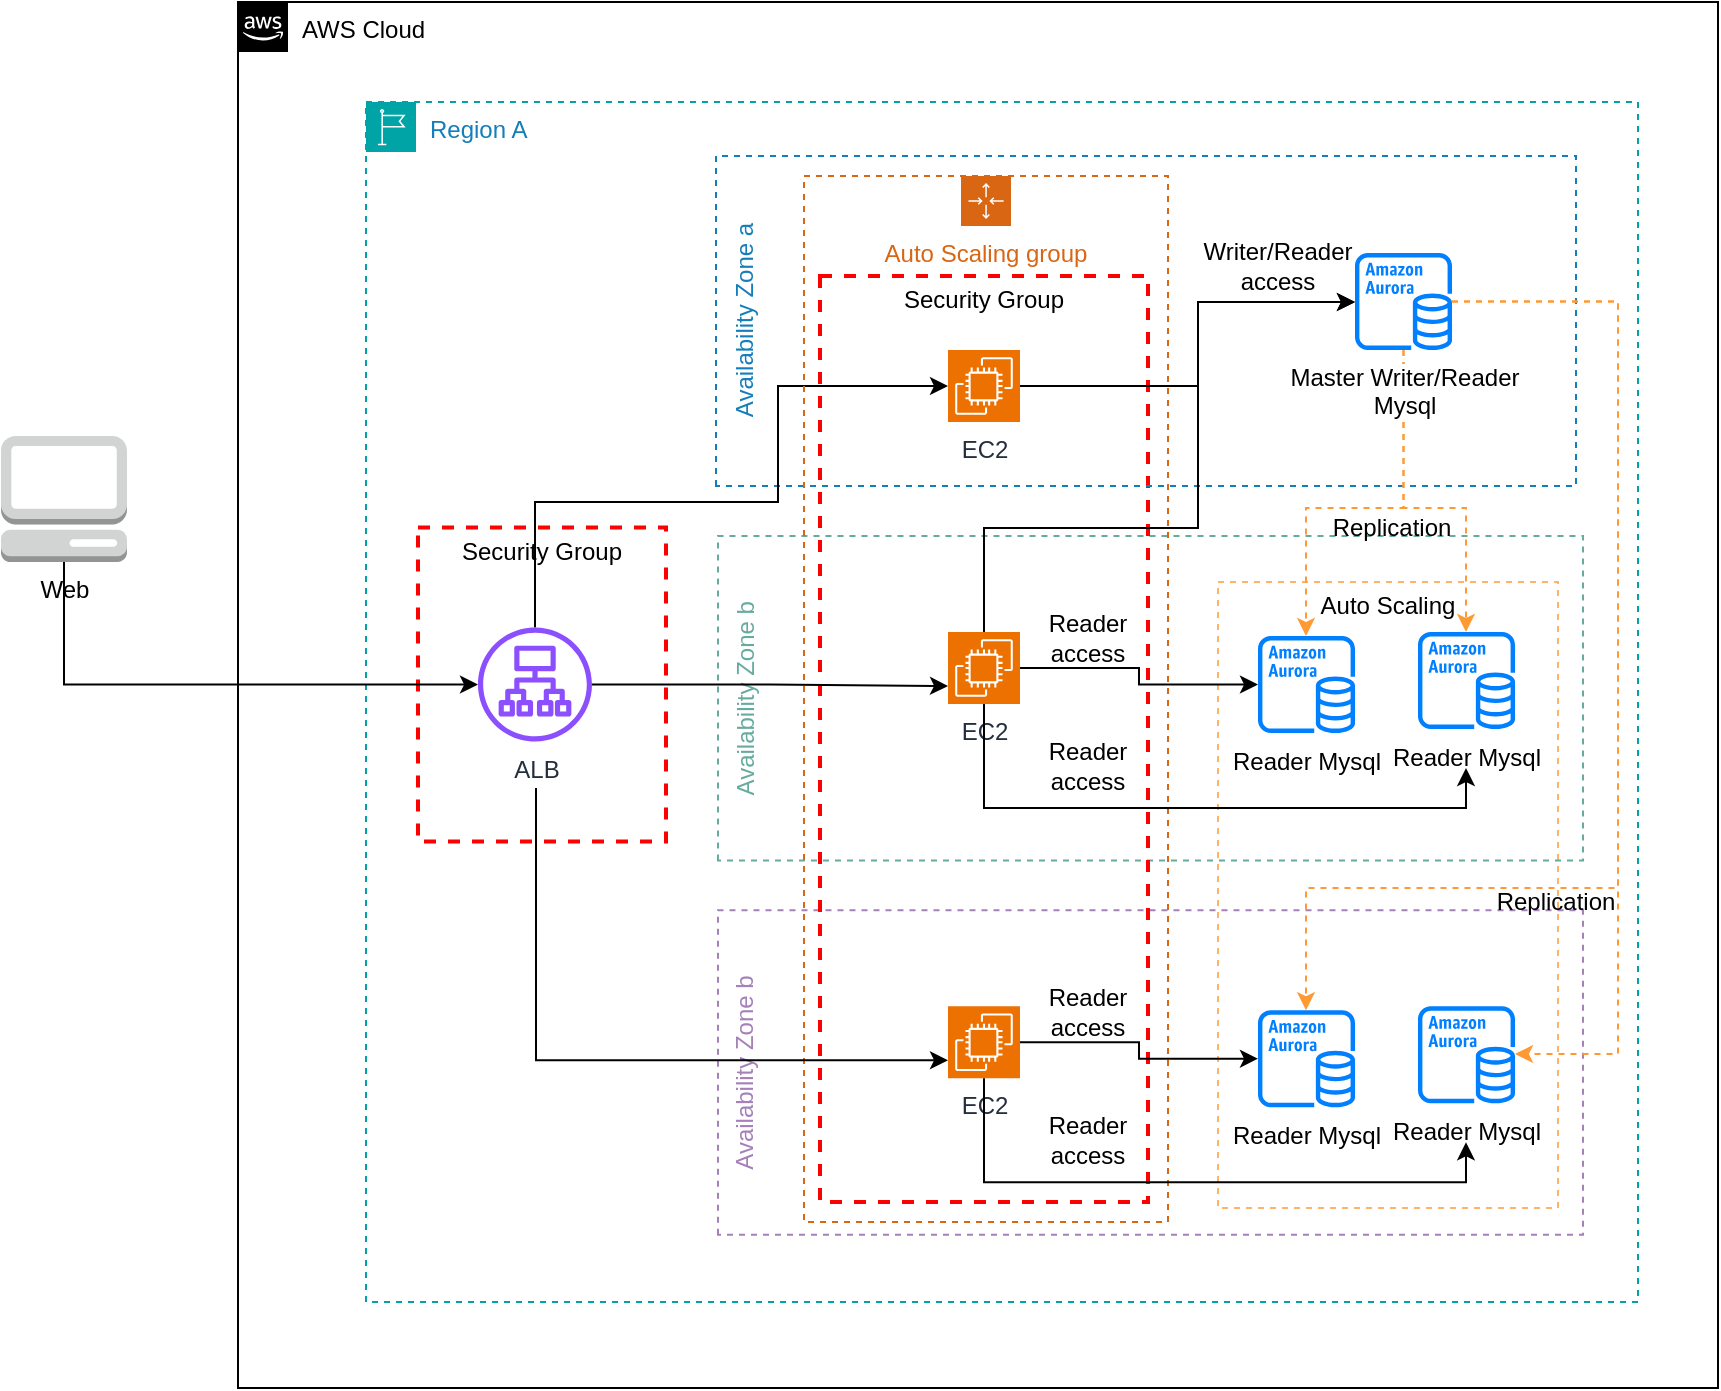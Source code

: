 <mxfile version="27.2.0">
  <diagram id="Ht1M8jgEwFfnCIfOTk4-" name="Page-1">
    <mxGraphModel dx="1234" dy="824" grid="1" gridSize="10" guides="1" tooltips="1" connect="1" arrows="1" fold="1" page="1" pageScale="1" pageWidth="1169" pageHeight="827" math="0" shadow="0">
      <root>
        <mxCell id="0" />
        <mxCell id="1" parent="0" />
        <mxCell id="-SwOJ4ZzwDQcredPTqo0-107" value="Auto Scaling" style="fontStyle=0;verticalAlign=top;align=center;spacingTop=-2;fillColor=none;rounded=0;whiteSpace=wrap;html=1;strokeColor=#FFB366;strokeWidth=1;dashed=1;container=1;collapsible=0;expand=0;recursiveResize=0;" vertex="1" parent="1">
          <mxGeometry x="650" y="357" width="170" height="313" as="geometry" />
        </mxCell>
        <mxCell id="-SwOJ4ZzwDQcredPTqo0-1" value="AWS Cloud" style="points=[[0,0],[0.25,0],[0.5,0],[0.75,0],[1,0],[1,0.25],[1,0.5],[1,0.75],[1,1],[0.75,1],[0.5,1],[0.25,1],[0,1],[0,0.75],[0,0.5],[0,0.25]];outlineConnect=0;html=1;whiteSpace=wrap;fontSize=12;fontStyle=0;container=1;pointerEvents=0;collapsible=0;recursiveResize=0;shape=mxgraph.aws4.group;grIcon=mxgraph.aws4.group_aws_cloud_alt;fillColor=none;verticalAlign=top;align=left;spacingLeft=30;dashed=0;" vertex="1" parent="1">
          <mxGeometry x="160" y="67" width="740" height="693" as="geometry" />
        </mxCell>
        <mxCell id="-SwOJ4ZzwDQcredPTqo0-58" value="Region A" style="points=[[0,0],[0.25,0],[0.5,0],[0.75,0],[1,0],[1,0.25],[1,0.5],[1,0.75],[1,1],[0.75,1],[0.5,1],[0.25,1],[0,1],[0,0.75],[0,0.5],[0,0.25]];outlineConnect=0;gradientColor=none;html=1;whiteSpace=wrap;fontSize=12;fontStyle=0;container=1;pointerEvents=0;collapsible=0;recursiveResize=0;shape=mxgraph.aws4.group;grIcon=mxgraph.aws4.group_region;strokeColor=#00A4A6;fillColor=none;verticalAlign=top;align=left;spacingLeft=30;fontColor=#147EBA;dashed=1;" vertex="1" parent="-SwOJ4ZzwDQcredPTqo0-1">
          <mxGeometry x="64" y="50" width="636" height="600" as="geometry" />
        </mxCell>
        <mxCell id="-SwOJ4ZzwDQcredPTqo0-83" value="&lt;font style=&quot;color: rgb(103, 171, 159);&quot;&gt;Availability Zone b&lt;/font&gt;" style="fillColor=none;dashed=1;verticalAlign=top;fontStyle=0;whiteSpace=wrap;html=1;strokeColor=#67AB9F;rotation=-90;" vertex="1" parent="-SwOJ4ZzwDQcredPTqo0-58">
          <mxGeometry x="311.12" y="81.88" width="162.25" height="432.5" as="geometry" />
        </mxCell>
        <mxCell id="-SwOJ4ZzwDQcredPTqo0-96" value="Security Group" style="fontStyle=0;verticalAlign=top;align=center;spacingTop=-2;fillColor=none;rounded=0;whiteSpace=wrap;html=1;strokeColor=#FF0000;strokeWidth=2;dashed=1;container=1;collapsible=0;expand=0;recursiveResize=0;" vertex="1" parent="-SwOJ4ZzwDQcredPTqo0-58">
          <mxGeometry x="26" y="212.75" width="124" height="157" as="geometry" />
        </mxCell>
        <mxCell id="-SwOJ4ZzwDQcredPTqo0-126" value="&lt;font style=&quot;color: rgb(166, 128, 184);&quot;&gt;Availability Zone b&lt;/font&gt;" style="fillColor=none;dashed=1;verticalAlign=top;fontStyle=0;whiteSpace=wrap;html=1;strokeColor=#A680B8;rotation=-90;" vertex="1" parent="-SwOJ4ZzwDQcredPTqo0-58">
          <mxGeometry x="311.115" y="269.005" width="162.25" height="432.5" as="geometry" />
        </mxCell>
        <mxCell id="-SwOJ4ZzwDQcredPTqo0-97" value="Security Group" style="fontStyle=0;verticalAlign=top;align=center;spacingTop=-2;fillColor=none;rounded=0;whiteSpace=wrap;html=1;strokeColor=#FF0000;strokeWidth=2;dashed=1;container=1;collapsible=0;expand=0;recursiveResize=0;" vertex="1" parent="-SwOJ4ZzwDQcredPTqo0-58">
          <mxGeometry x="227" y="87" width="164" height="463" as="geometry" />
        </mxCell>
        <mxCell id="-SwOJ4ZzwDQcredPTqo0-101" value="EC2" style="sketch=0;points=[[0,0,0],[0.25,0,0],[0.5,0,0],[0.75,0,0],[1,0,0],[0,1,0],[0.25,1,0],[0.5,1,0],[0.75,1,0],[1,1,0],[0,0.25,0],[0,0.5,0],[0,0.75,0],[1,0.25,0],[1,0.5,0],[1,0.75,0]];outlineConnect=0;fontColor=#232F3E;fillColor=#ED7100;strokeColor=#ffffff;dashed=0;verticalLabelPosition=bottom;verticalAlign=top;align=center;html=1;fontSize=12;fontStyle=0;aspect=fixed;shape=mxgraph.aws4.resourceIcon;resIcon=mxgraph.aws4.ec2;" vertex="1" parent="-SwOJ4ZzwDQcredPTqo0-97">
          <mxGeometry x="64" y="178" width="36" height="36" as="geometry" />
        </mxCell>
        <mxCell id="-SwOJ4ZzwDQcredPTqo0-114" value="Reader access" style="text;html=1;align=center;verticalAlign=middle;whiteSpace=wrap;rounded=0;" vertex="1" parent="-SwOJ4ZzwDQcredPTqo0-97">
          <mxGeometry x="104" y="166" width="60" height="30" as="geometry" />
        </mxCell>
        <mxCell id="-SwOJ4ZzwDQcredPTqo0-116" value="Reader access" style="text;html=1;align=center;verticalAlign=middle;whiteSpace=wrap;rounded=0;" vertex="1" parent="-SwOJ4ZzwDQcredPTqo0-97">
          <mxGeometry x="104" y="230" width="60" height="30" as="geometry" />
        </mxCell>
        <mxCell id="-SwOJ4ZzwDQcredPTqo0-82" value="Availability Zone a" style="fillColor=none;strokeColor=#147EBA;dashed=1;verticalAlign=top;fontStyle=0;fontColor=#147EBA;whiteSpace=wrap;html=1;rotation=-90;" vertex="1" parent="-SwOJ4ZzwDQcredPTqo0-58">
          <mxGeometry x="307.5" y="-105.5" width="165" height="430" as="geometry" />
        </mxCell>
        <mxCell id="-SwOJ4ZzwDQcredPTqo0-117" style="edgeStyle=orthogonalEdgeStyle;rounded=0;orthogonalLoop=1;jettySize=auto;html=1;" edge="1" parent="-SwOJ4ZzwDQcredPTqo0-58" source="-SwOJ4ZzwDQcredPTqo0-95" target="-SwOJ4ZzwDQcredPTqo0-100">
          <mxGeometry relative="1" as="geometry">
            <Array as="points">
              <mxPoint x="206" y="200" />
              <mxPoint x="206" y="142" />
            </Array>
          </mxGeometry>
        </mxCell>
        <mxCell id="-SwOJ4ZzwDQcredPTqo0-95" value="ALB" style="sketch=0;outlineConnect=0;fontColor=#232F3E;gradientColor=none;fillColor=#8C4FFF;strokeColor=none;dashed=0;verticalLabelPosition=bottom;verticalAlign=top;align=center;html=1;fontSize=12;fontStyle=0;aspect=fixed;pointerEvents=1;shape=mxgraph.aws4.application_load_balancer;" vertex="1" parent="-SwOJ4ZzwDQcredPTqo0-58">
          <mxGeometry x="56" y="262.75" width="57" height="57" as="geometry" />
        </mxCell>
        <mxCell id="-SwOJ4ZzwDQcredPTqo0-99" value="Auto Scaling group" style="points=[[0,0],[0.25,0],[0.5,0],[0.75,0],[1,0],[1,0.25],[1,0.5],[1,0.75],[1,1],[0.75,1],[0.5,1],[0.25,1],[0,1],[0,0.75],[0,0.5],[0,0.25]];outlineConnect=0;gradientColor=none;html=1;whiteSpace=wrap;fontSize=12;fontStyle=0;container=1;pointerEvents=0;collapsible=0;recursiveResize=0;shape=mxgraph.aws4.groupCenter;grIcon=mxgraph.aws4.group_auto_scaling_group;grStroke=1;strokeColor=#D86613;fillColor=none;verticalAlign=top;align=center;fontColor=#D86613;dashed=1;spacingTop=25;" vertex="1" parent="-SwOJ4ZzwDQcredPTqo0-58">
          <mxGeometry x="219" y="37" width="182" height="523" as="geometry" />
        </mxCell>
        <mxCell id="-SwOJ4ZzwDQcredPTqo0-100" value="EC2" style="sketch=0;points=[[0,0,0],[0.25,0,0],[0.5,0,0],[0.75,0,0],[1,0,0],[0,1,0],[0.25,1,0],[0.5,1,0],[0.75,1,0],[1,1,0],[0,0.25,0],[0,0.5,0],[0,0.75,0],[1,0.25,0],[1,0.5,0],[1,0.75,0]];outlineConnect=0;fontColor=#232F3E;fillColor=#ED7100;strokeColor=#ffffff;dashed=0;verticalLabelPosition=bottom;verticalAlign=top;align=center;html=1;fontSize=12;fontStyle=0;aspect=fixed;shape=mxgraph.aws4.resourceIcon;resIcon=mxgraph.aws4.ec2;" vertex="1" parent="-SwOJ4ZzwDQcredPTqo0-99">
          <mxGeometry x="72" y="87" width="36" height="36" as="geometry" />
        </mxCell>
        <mxCell id="-SwOJ4ZzwDQcredPTqo0-119" style="edgeStyle=orthogonalEdgeStyle;rounded=0;orthogonalLoop=1;jettySize=auto;html=1;dashed=1;strokeColor=#FF9933;" edge="1" parent="-SwOJ4ZzwDQcredPTqo0-58" source="-SwOJ4ZzwDQcredPTqo0-102" target="-SwOJ4ZzwDQcredPTqo0-105">
          <mxGeometry relative="1" as="geometry">
            <Array as="points">
              <mxPoint x="519" y="203" />
              <mxPoint x="470" y="203" />
            </Array>
          </mxGeometry>
        </mxCell>
        <mxCell id="-SwOJ4ZzwDQcredPTqo0-120" style="edgeStyle=orthogonalEdgeStyle;rounded=0;orthogonalLoop=1;jettySize=auto;html=1;dashed=1;strokeColor=#FF9933;" edge="1" parent="-SwOJ4ZzwDQcredPTqo0-58" source="-SwOJ4ZzwDQcredPTqo0-102" target="-SwOJ4ZzwDQcredPTqo0-106">
          <mxGeometry relative="1" as="geometry">
            <Array as="points">
              <mxPoint x="519" y="203" />
              <mxPoint x="550" y="203" />
            </Array>
          </mxGeometry>
        </mxCell>
        <mxCell id="-SwOJ4ZzwDQcredPTqo0-134" style="edgeStyle=orthogonalEdgeStyle;rounded=0;orthogonalLoop=1;jettySize=auto;html=1;strokeColor=#FF9933;dashed=1;" edge="1" parent="-SwOJ4ZzwDQcredPTqo0-58" source="-SwOJ4ZzwDQcredPTqo0-102" target="-SwOJ4ZzwDQcredPTqo0-128">
          <mxGeometry relative="1" as="geometry">
            <Array as="points">
              <mxPoint x="626" y="100" />
              <mxPoint x="626" y="476" />
            </Array>
          </mxGeometry>
        </mxCell>
        <mxCell id="-SwOJ4ZzwDQcredPTqo0-135" style="edgeStyle=orthogonalEdgeStyle;rounded=0;orthogonalLoop=1;jettySize=auto;html=1;strokeColor=#FF9933;dashed=1;" edge="1" parent="-SwOJ4ZzwDQcredPTqo0-58" source="-SwOJ4ZzwDQcredPTqo0-102" target="-SwOJ4ZzwDQcredPTqo0-127">
          <mxGeometry relative="1" as="geometry">
            <Array as="points">
              <mxPoint x="626" y="100" />
              <mxPoint x="626" y="393" />
              <mxPoint x="470" y="393" />
            </Array>
          </mxGeometry>
        </mxCell>
        <mxCell id="-SwOJ4ZzwDQcredPTqo0-102" value="&lt;span style=&quot;background-color: light-dark(#ffffff, var(--ge-dark-color, #121212));&quot;&gt;Master Writer/Reader&lt;br&gt;Mysql&lt;/span&gt;" style="sketch=0;outlineConnect=0;fillColor=#007FFF;strokeColor=#36393d;dashed=0;verticalLabelPosition=bottom;verticalAlign=top;align=center;html=1;fontSize=12;fontStyle=0;aspect=fixed;pointerEvents=1;shape=mxgraph.aws4.aurora_instance;" vertex="1" parent="-SwOJ4ZzwDQcredPTqo0-58">
          <mxGeometry x="494.5" y="75.5" width="48.5" height="48.5" as="geometry" />
        </mxCell>
        <mxCell id="-SwOJ4ZzwDQcredPTqo0-105" value="&lt;span style=&quot;background-color: light-dark(#ffffff, var(--ge-dark-color, #121212));&quot;&gt;Reader Mysql&lt;/span&gt;" style="sketch=0;outlineConnect=0;fillColor=#007FFF;strokeColor=#36393d;dashed=0;verticalLabelPosition=bottom;verticalAlign=top;align=center;html=1;fontSize=12;fontStyle=0;aspect=fixed;pointerEvents=1;shape=mxgraph.aws4.aurora_instance;" vertex="1" parent="-SwOJ4ZzwDQcredPTqo0-58">
          <mxGeometry x="446" y="267" width="48.5" height="48.5" as="geometry" />
        </mxCell>
        <mxCell id="-SwOJ4ZzwDQcredPTqo0-106" value="&lt;span style=&quot;background-color: light-dark(#ffffff, var(--ge-dark-color, #121212));&quot;&gt;Reader Mysql&lt;/span&gt;" style="sketch=0;outlineConnect=0;fillColor=#007FFF;strokeColor=#36393d;dashed=0;verticalLabelPosition=bottom;verticalAlign=top;align=center;html=1;fontSize=12;fontStyle=0;aspect=fixed;pointerEvents=1;shape=mxgraph.aws4.aurora_instance;" vertex="1" parent="-SwOJ4ZzwDQcredPTqo0-58">
          <mxGeometry x="526" y="265" width="48.5" height="48.5" as="geometry" />
        </mxCell>
        <mxCell id="-SwOJ4ZzwDQcredPTqo0-109" style="edgeStyle=orthogonalEdgeStyle;rounded=0;orthogonalLoop=1;jettySize=auto;html=1;" edge="1" parent="-SwOJ4ZzwDQcredPTqo0-58" source="-SwOJ4ZzwDQcredPTqo0-100" target="-SwOJ4ZzwDQcredPTqo0-102">
          <mxGeometry relative="1" as="geometry">
            <Array as="points">
              <mxPoint x="416" y="142" />
              <mxPoint x="416" y="100" />
            </Array>
          </mxGeometry>
        </mxCell>
        <mxCell id="-SwOJ4ZzwDQcredPTqo0-110" value="Writer/Reader access" style="text;html=1;align=center;verticalAlign=middle;whiteSpace=wrap;rounded=0;" vertex="1" parent="-SwOJ4ZzwDQcredPTqo0-58">
          <mxGeometry x="426" y="67" width="60" height="30" as="geometry" />
        </mxCell>
        <mxCell id="-SwOJ4ZzwDQcredPTqo0-111" style="edgeStyle=orthogonalEdgeStyle;rounded=0;orthogonalLoop=1;jettySize=auto;html=1;" edge="1" parent="-SwOJ4ZzwDQcredPTqo0-58" source="-SwOJ4ZzwDQcredPTqo0-101" target="-SwOJ4ZzwDQcredPTqo0-102">
          <mxGeometry relative="1" as="geometry">
            <Array as="points">
              <mxPoint x="309" y="213" />
              <mxPoint x="416" y="213" />
              <mxPoint x="416" y="100" />
            </Array>
          </mxGeometry>
        </mxCell>
        <mxCell id="-SwOJ4ZzwDQcredPTqo0-112" style="edgeStyle=orthogonalEdgeStyle;rounded=0;orthogonalLoop=1;jettySize=auto;html=1;" edge="1" parent="-SwOJ4ZzwDQcredPTqo0-58" source="-SwOJ4ZzwDQcredPTqo0-101" target="-SwOJ4ZzwDQcredPTqo0-105">
          <mxGeometry relative="1" as="geometry" />
        </mxCell>
        <mxCell id="-SwOJ4ZzwDQcredPTqo0-115" style="edgeStyle=orthogonalEdgeStyle;rounded=0;orthogonalLoop=1;jettySize=auto;html=1;" edge="1" parent="-SwOJ4ZzwDQcredPTqo0-58" source="-SwOJ4ZzwDQcredPTqo0-101">
          <mxGeometry relative="1" as="geometry">
            <mxPoint x="550" y="333" as="targetPoint" />
            <Array as="points">
              <mxPoint x="309" y="353" />
              <mxPoint x="550" y="353" />
            </Array>
          </mxGeometry>
        </mxCell>
        <mxCell id="-SwOJ4ZzwDQcredPTqo0-118" style="edgeStyle=orthogonalEdgeStyle;rounded=0;orthogonalLoop=1;jettySize=auto;html=1;entryX=0;entryY=0.75;entryDx=0;entryDy=0;entryPerimeter=0;" edge="1" parent="-SwOJ4ZzwDQcredPTqo0-58" source="-SwOJ4ZzwDQcredPTqo0-95" target="-SwOJ4ZzwDQcredPTqo0-101">
          <mxGeometry relative="1" as="geometry" />
        </mxCell>
        <mxCell id="-SwOJ4ZzwDQcredPTqo0-121" value="Replication" style="text;html=1;align=center;verticalAlign=middle;whiteSpace=wrap;rounded=0;" vertex="1" parent="-SwOJ4ZzwDQcredPTqo0-58">
          <mxGeometry x="483" y="198" width="60" height="30" as="geometry" />
        </mxCell>
        <mxCell id="-SwOJ4ZzwDQcredPTqo0-123" value="EC2" style="sketch=0;points=[[0,0,0],[0.25,0,0],[0.5,0,0],[0.75,0,0],[1,0,0],[0,1,0],[0.25,1,0],[0.5,1,0],[0.75,1,0],[1,1,0],[0,0.25,0],[0,0.5,0],[0,0.75,0],[1,0.25,0],[1,0.5,0],[1,0.75,0]];outlineConnect=0;fontColor=#232F3E;fillColor=#ED7100;strokeColor=#ffffff;dashed=0;verticalLabelPosition=bottom;verticalAlign=top;align=center;html=1;fontSize=12;fontStyle=0;aspect=fixed;shape=mxgraph.aws4.resourceIcon;resIcon=mxgraph.aws4.ec2;" vertex="1" parent="-SwOJ4ZzwDQcredPTqo0-58">
          <mxGeometry x="290.995" y="452.125" width="36" height="36" as="geometry" />
        </mxCell>
        <mxCell id="-SwOJ4ZzwDQcredPTqo0-124" value="Reader access" style="text;html=1;align=center;verticalAlign=middle;whiteSpace=wrap;rounded=0;" vertex="1" parent="-SwOJ4ZzwDQcredPTqo0-58">
          <mxGeometry x="330.995" y="440.125" width="60" height="30" as="geometry" />
        </mxCell>
        <mxCell id="-SwOJ4ZzwDQcredPTqo0-125" value="Reader access" style="text;html=1;align=center;verticalAlign=middle;whiteSpace=wrap;rounded=0;" vertex="1" parent="-SwOJ4ZzwDQcredPTqo0-58">
          <mxGeometry x="330.995" y="504.125" width="60" height="30" as="geometry" />
        </mxCell>
        <mxCell id="-SwOJ4ZzwDQcredPTqo0-127" value="&lt;span style=&quot;background-color: light-dark(#ffffff, var(--ge-dark-color, #121212));&quot;&gt;Reader Mysql&lt;/span&gt;" style="sketch=0;outlineConnect=0;fillColor=#007FFF;strokeColor=#36393d;dashed=0;verticalLabelPosition=bottom;verticalAlign=top;align=center;html=1;fontSize=12;fontStyle=0;aspect=fixed;pointerEvents=1;shape=mxgraph.aws4.aurora_instance;" vertex="1" parent="-SwOJ4ZzwDQcredPTqo0-58">
          <mxGeometry x="445.995" y="454.125" width="48.5" height="48.5" as="geometry" />
        </mxCell>
        <mxCell id="-SwOJ4ZzwDQcredPTqo0-128" value="&lt;span style=&quot;background-color: light-dark(#ffffff, var(--ge-dark-color, #121212));&quot;&gt;Reader Mysql&lt;/span&gt;" style="sketch=0;outlineConnect=0;fillColor=#007FFF;strokeColor=#36393d;dashed=0;verticalLabelPosition=bottom;verticalAlign=top;align=center;html=1;fontSize=12;fontStyle=0;aspect=fixed;pointerEvents=1;shape=mxgraph.aws4.aurora_instance;" vertex="1" parent="-SwOJ4ZzwDQcredPTqo0-58">
          <mxGeometry x="525.995" y="452.125" width="48.5" height="48.5" as="geometry" />
        </mxCell>
        <mxCell id="-SwOJ4ZzwDQcredPTqo0-129" style="edgeStyle=orthogonalEdgeStyle;rounded=0;orthogonalLoop=1;jettySize=auto;html=1;" edge="1" parent="-SwOJ4ZzwDQcredPTqo0-58" source="-SwOJ4ZzwDQcredPTqo0-123" target="-SwOJ4ZzwDQcredPTqo0-127">
          <mxGeometry relative="1" as="geometry" />
        </mxCell>
        <mxCell id="-SwOJ4ZzwDQcredPTqo0-130" style="edgeStyle=orthogonalEdgeStyle;rounded=0;orthogonalLoop=1;jettySize=auto;html=1;" edge="1" parent="-SwOJ4ZzwDQcredPTqo0-58" source="-SwOJ4ZzwDQcredPTqo0-123">
          <mxGeometry relative="1" as="geometry">
            <mxPoint x="549.995" y="520.125" as="targetPoint" />
            <Array as="points">
              <mxPoint x="308.995" y="540.125" />
              <mxPoint x="549.995" y="540.125" />
            </Array>
          </mxGeometry>
        </mxCell>
        <mxCell id="-SwOJ4ZzwDQcredPTqo0-133" style="edgeStyle=orthogonalEdgeStyle;rounded=0;orthogonalLoop=1;jettySize=auto;html=1;entryX=0;entryY=0.75;entryDx=0;entryDy=0;entryPerimeter=0;" edge="1" parent="-SwOJ4ZzwDQcredPTqo0-58" target="-SwOJ4ZzwDQcredPTqo0-123">
          <mxGeometry relative="1" as="geometry">
            <mxPoint x="85" y="343" as="sourcePoint" />
            <Array as="points">
              <mxPoint x="85" y="479" />
            </Array>
          </mxGeometry>
        </mxCell>
        <mxCell id="-SwOJ4ZzwDQcredPTqo0-136" value="Replication" style="text;html=1;align=center;verticalAlign=middle;whiteSpace=wrap;rounded=0;" vertex="1" parent="-SwOJ4ZzwDQcredPTqo0-58">
          <mxGeometry x="565" y="385" width="60" height="30" as="geometry" />
        </mxCell>
        <mxCell id="-SwOJ4ZzwDQcredPTqo0-36" value="Web" style="outlineConnect=0;dashed=0;verticalLabelPosition=bottom;verticalAlign=top;align=center;html=1;shape=mxgraph.aws3.management_console;fillColor=#D2D3D3;gradientColor=none;" vertex="1" parent="1">
          <mxGeometry x="41.5" y="284" width="63" height="63" as="geometry" />
        </mxCell>
        <mxCell id="-SwOJ4ZzwDQcredPTqo0-38" style="edgeStyle=orthogonalEdgeStyle;rounded=0;orthogonalLoop=1;jettySize=auto;html=1;" edge="1" parent="1" source="-SwOJ4ZzwDQcredPTqo0-36" target="-SwOJ4ZzwDQcredPTqo0-95">
          <mxGeometry relative="1" as="geometry">
            <mxPoint x="260" y="240" as="targetPoint" />
            <Array as="points">
              <mxPoint x="73" y="290" />
            </Array>
          </mxGeometry>
        </mxCell>
      </root>
    </mxGraphModel>
  </diagram>
</mxfile>
